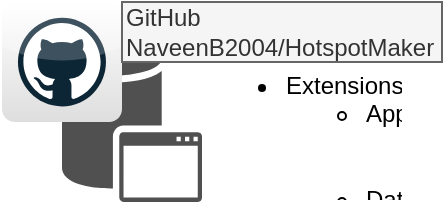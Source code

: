 <mxfile version="21.6.8" type="github">
  <diagram name="Page-1" id="IK4CgEFw9YjIWyyxmLn1">
    <mxGraphModel dx="1035" dy="536" grid="1" gridSize="10" guides="1" tooltips="1" connect="1" arrows="1" fold="1" page="1" pageScale="1" pageWidth="850" pageHeight="1100" math="0" shadow="0">
      <root>
        <mxCell id="0" />
        <mxCell id="1" parent="0" />
        <mxCell id="Nbu1GZy0OXmOrN2x_37b-2" value="" style="sketch=0;shadow=0;dashed=0;html=1;strokeColor=none;fillColor=#505050;labelPosition=center;verticalLabelPosition=bottom;verticalAlign=top;outlineConnect=0;align=center;shape=mxgraph.office.databases.application_store;" vertex="1" parent="1">
          <mxGeometry x="80" y="40" width="70" height="80" as="geometry" />
        </mxCell>
        <mxCell id="Nbu1GZy0OXmOrN2x_37b-3" value="" style="dashed=0;outlineConnect=0;html=1;align=center;labelPosition=center;verticalLabelPosition=bottom;verticalAlign=top;shape=mxgraph.webicons.github;gradientColor=#DFDEDE" vertex="1" parent="1">
          <mxGeometry x="50" y="20" width="60" height="60" as="geometry" />
        </mxCell>
        <mxCell id="Nbu1GZy0OXmOrN2x_37b-4" value="GitHub&lt;br&gt;NaveenB2004/HotspotMaker" style="text;html=1;align=left;verticalAlign=middle;whiteSpace=wrap;rounded=0;fillColor=#f5f5f5;strokeColor=#666666;fontColor=#333333;" vertex="1" parent="1">
          <mxGeometry x="110" y="20" width="160" height="30" as="geometry" />
        </mxCell>
        <mxCell id="Nbu1GZy0OXmOrN2x_37b-7" value="&lt;ul&gt;&lt;li&gt;Extensions&lt;/li&gt;&lt;ul&gt;&lt;li&gt;Application&lt;/li&gt;&lt;ul&gt;&lt;li&gt;Binary&lt;/li&gt;&lt;ul&gt;&lt;li&gt;Extensions.jar&lt;/li&gt;&lt;/ul&gt;&lt;/ul&gt;&lt;li&gt;Database&lt;/li&gt;&lt;ul&gt;&lt;li&gt;Extensions.db&lt;/li&gt;&lt;/ul&gt;&lt;li&gt;Installer&lt;/li&gt;&lt;ul&gt;&lt;li&gt;WinRAR.exe&lt;/li&gt;&lt;/ul&gt;&lt;/ul&gt;&lt;/ul&gt;" style="text;strokeColor=none;fillColor=none;html=1;whiteSpace=wrap;verticalAlign=middle;overflow=hidden;" vertex="1" parent="1">
          <mxGeometry x="150" y="40" width="100" height="80" as="geometry" />
        </mxCell>
      </root>
    </mxGraphModel>
  </diagram>
</mxfile>
